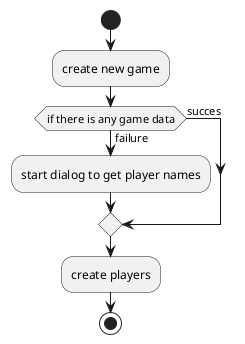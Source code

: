 @startuml
'https://plantuml.com/activity-diagram-beta

start
:create new game;
if (if there is any game data) then (succes)

   else (failure)
     :start dialog to get player names;


      endif

:create players;


stop

@enduml